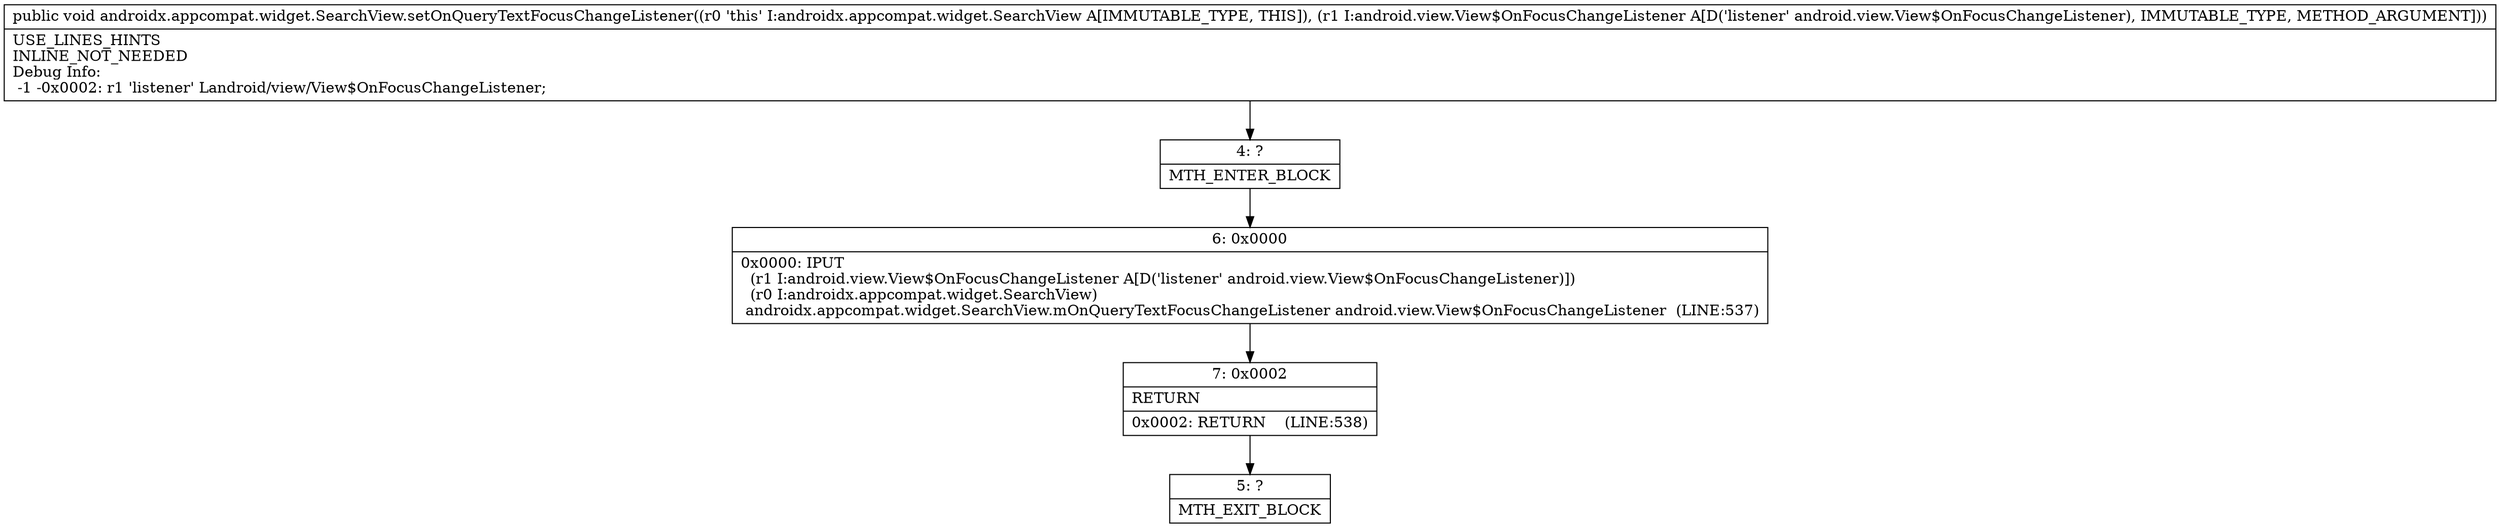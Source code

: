 digraph "CFG forandroidx.appcompat.widget.SearchView.setOnQueryTextFocusChangeListener(Landroid\/view\/View$OnFocusChangeListener;)V" {
Node_4 [shape=record,label="{4\:\ ?|MTH_ENTER_BLOCK\l}"];
Node_6 [shape=record,label="{6\:\ 0x0000|0x0000: IPUT  \l  (r1 I:android.view.View$OnFocusChangeListener A[D('listener' android.view.View$OnFocusChangeListener)])\l  (r0 I:androidx.appcompat.widget.SearchView)\l androidx.appcompat.widget.SearchView.mOnQueryTextFocusChangeListener android.view.View$OnFocusChangeListener  (LINE:537)\l}"];
Node_7 [shape=record,label="{7\:\ 0x0002|RETURN\l|0x0002: RETURN    (LINE:538)\l}"];
Node_5 [shape=record,label="{5\:\ ?|MTH_EXIT_BLOCK\l}"];
MethodNode[shape=record,label="{public void androidx.appcompat.widget.SearchView.setOnQueryTextFocusChangeListener((r0 'this' I:androidx.appcompat.widget.SearchView A[IMMUTABLE_TYPE, THIS]), (r1 I:android.view.View$OnFocusChangeListener A[D('listener' android.view.View$OnFocusChangeListener), IMMUTABLE_TYPE, METHOD_ARGUMENT]))  | USE_LINES_HINTS\lINLINE_NOT_NEEDED\lDebug Info:\l  \-1 \-0x0002: r1 'listener' Landroid\/view\/View$OnFocusChangeListener;\l}"];
MethodNode -> Node_4;Node_4 -> Node_6;
Node_6 -> Node_7;
Node_7 -> Node_5;
}

